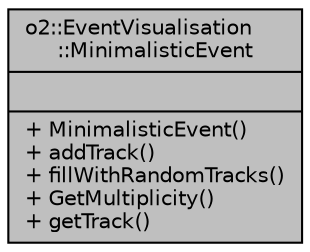 digraph "o2::EventVisualisation::MinimalisticEvent"
{
 // INTERACTIVE_SVG=YES
  bgcolor="transparent";
  edge [fontname="Helvetica",fontsize="10",labelfontname="Helvetica",labelfontsize="10"];
  node [fontname="Helvetica",fontsize="10",shape=record];
  Node1 [label="{o2::EventVisualisation\l::MinimalisticEvent\n||+ MinimalisticEvent()\l+ addTrack()\l+ fillWithRandomTracks()\l+ GetMultiplicity()\l+ getTrack()\l}",height=0.2,width=0.4,color="black", fillcolor="grey75", style="filled" fontcolor="black"];
}
